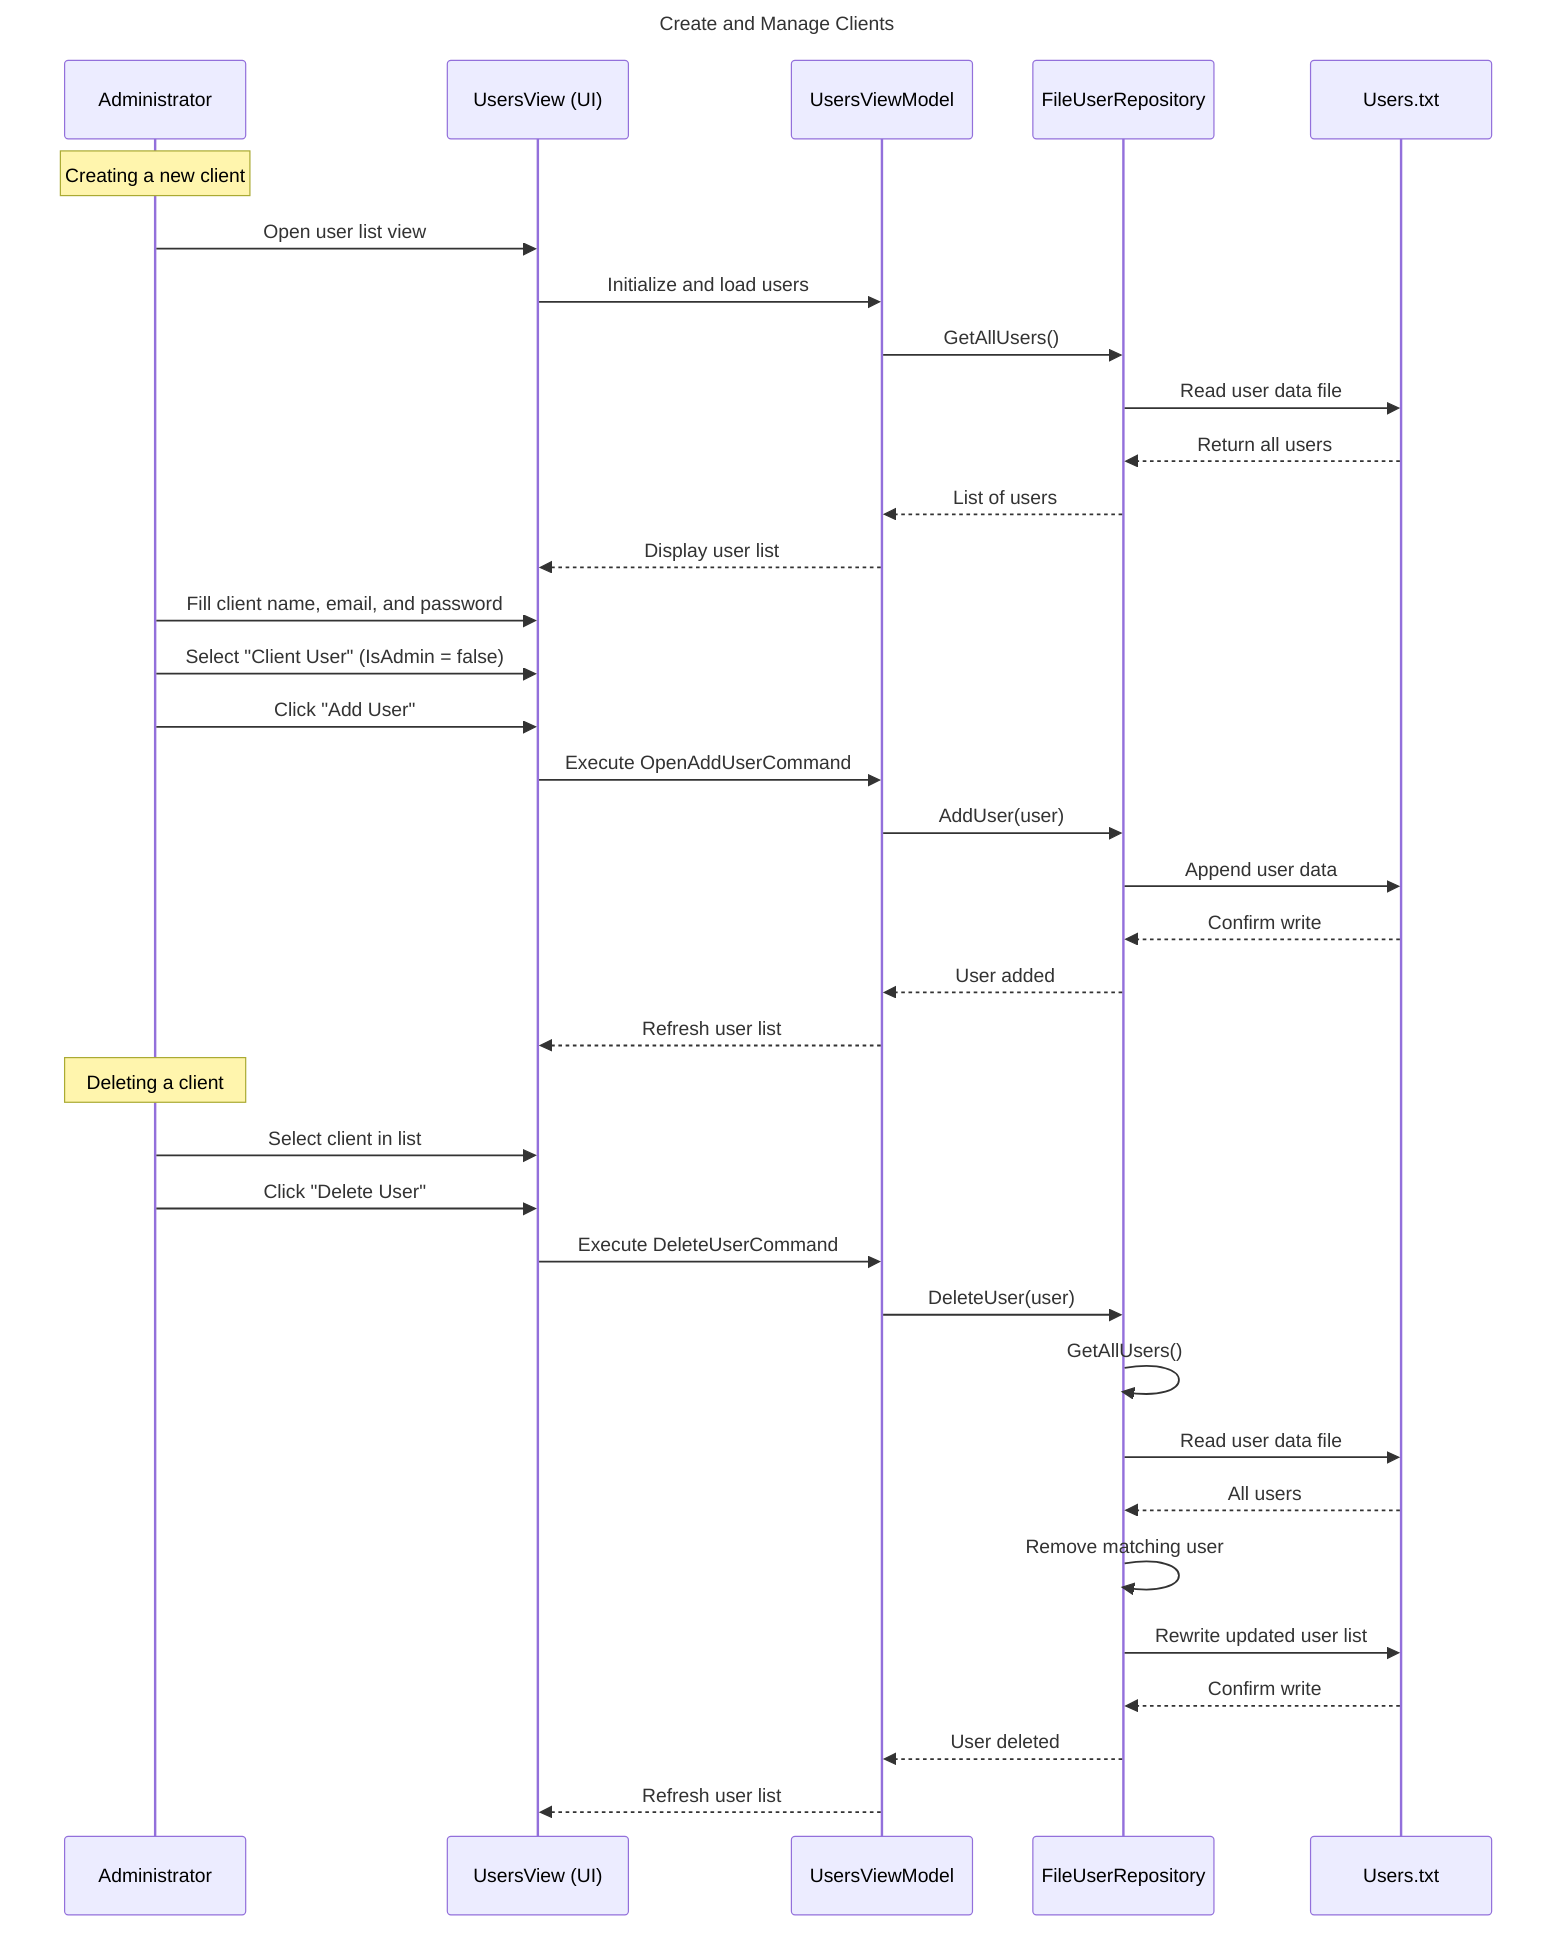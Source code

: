 ﻿sequenceDiagram
    title Create and Manage Clients

    participant Admin as Administrator
    participant UI as UsersView (UI)
    participant VM as UsersViewModel
    participant Repo as FileUserRepository
    participant File as Users.txt

    Note over Admin: Creating a new client
    Admin->>UI: Open user list view
    UI->>VM: Initialize and load users
    VM->>Repo: GetAllUsers()
    Repo->>File: Read user data file
    File-->>Repo: Return all users
    Repo-->>VM: List of users
    VM-->>UI: Display user list

    Admin->>UI: Fill client name, email, and password
    Admin->>UI: Select "Client User" (IsAdmin = false)
    Admin->>UI: Click "Add User"
    UI->>VM: Execute OpenAddUserCommand
    VM->>Repo: AddUser(user)
    Repo->>File: Append user data
    File-->>Repo: Confirm write
    Repo-->>VM: User added
    VM-->>UI: Refresh user list

    Note over Admin: Deleting a client
    Admin->>UI: Select client in list
    Admin->>UI: Click "Delete User"
    UI->>VM: Execute DeleteUserCommand
    VM->>Repo: DeleteUser(user)
    Repo->>Repo: GetAllUsers()
    Repo->>File: Read user data file
    File-->>Repo: All users
    Repo->>Repo: Remove matching user
    Repo->>File: Rewrite updated user list
    File-->>Repo: Confirm write
    Repo-->>VM: User deleted
    VM-->>UI: Refresh user list